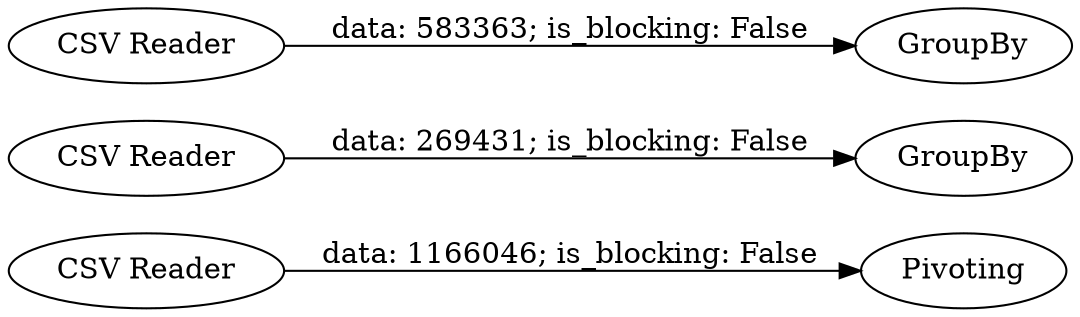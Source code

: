 digraph {
	"4985847239451417722_4" [label="CSV Reader"]
	"4985847239451417722_7" [label=Pivoting]
	"4985847239451417722_1" [label="CSV Reader"]
	"4985847239451417722_6" [label=GroupBy]
	"4985847239451417722_3" [label="CSV Reader"]
	"4985847239451417722_5" [label=GroupBy]
	"4985847239451417722_3" -> "4985847239451417722_6" [label="data: 583363; is_blocking: False"]
	"4985847239451417722_4" -> "4985847239451417722_7" [label="data: 1166046; is_blocking: False"]
	"4985847239451417722_1" -> "4985847239451417722_5" [label="data: 269431; is_blocking: False"]
	rankdir=LR
}
